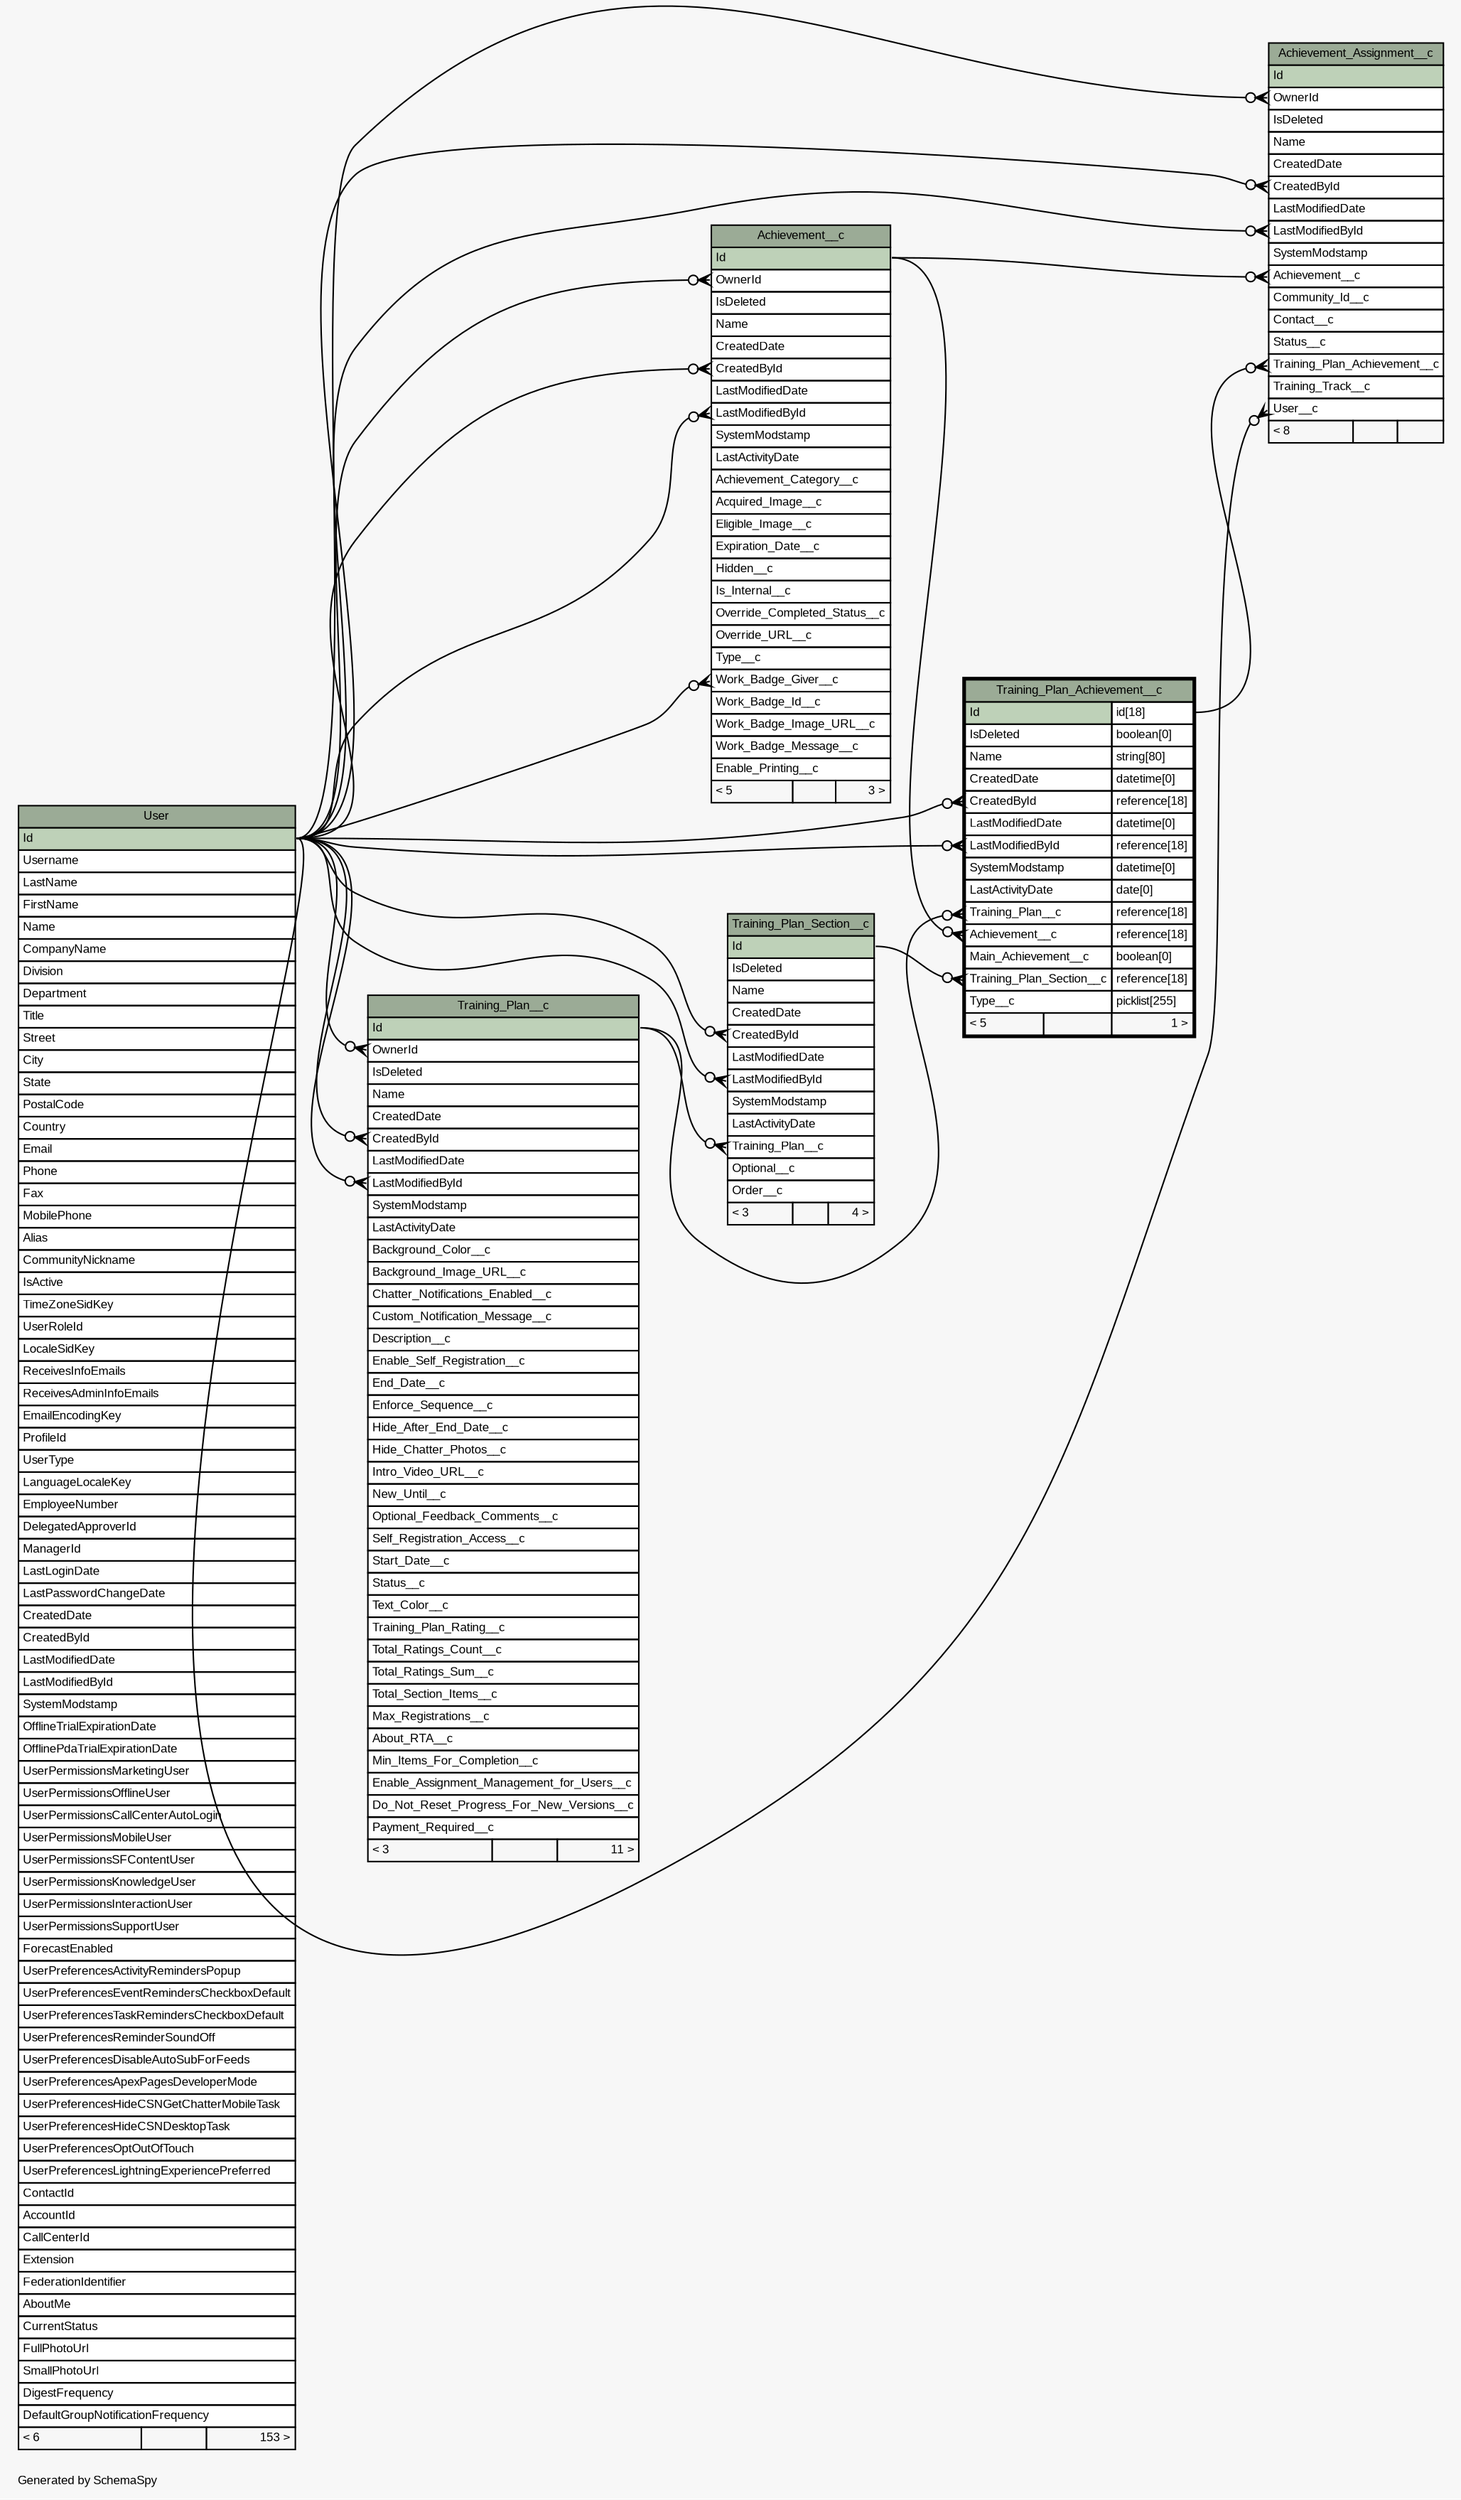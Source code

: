 // dot 2.36.0 on Mac OS X 10.10.3
// SchemaSpy rev 590
digraph "oneDegreeRelationshipsDiagram" {
  graph [
    rankdir="RL"
    bgcolor="#f7f7f7"
    label="\nGenerated by SchemaSpy"
    labeljust="l"
    nodesep="0.18"
    ranksep="0.46"
    fontname="Arial"
    fontsize="8"
  ];
  node [
    fontname="Arial"
    fontsize="8"
    shape="plaintext"
  ];
  edge [
    arrowsize="0.8"
  ];
  "Achievement__c":"CreatedById":w -> "User":"Id":e [arrowhead=none dir=back arrowtail=crowodot];
  "Achievement__c":"LastModifiedById":w -> "User":"Id":e [arrowhead=none dir=back arrowtail=crowodot];
  "Achievement__c":"OwnerId":w -> "User":"Id":e [arrowhead=none dir=back arrowtail=crowodot];
  "Achievement__c":"Work_Badge_Giver__c":w -> "User":"Id":e [arrowhead=none dir=back arrowtail=crowodot];
  "Achievement_Assignment__c":"Achievement__c":w -> "Achievement__c":"Id":e [arrowhead=none dir=back arrowtail=crowodot];
  "Achievement_Assignment__c":"CreatedById":w -> "User":"Id":e [arrowhead=none dir=back arrowtail=crowodot];
  "Achievement_Assignment__c":"LastModifiedById":w -> "User":"Id":e [arrowhead=none dir=back arrowtail=crowodot];
  "Achievement_Assignment__c":"OwnerId":w -> "User":"Id":e [arrowhead=none dir=back arrowtail=crowodot];
  "Achievement_Assignment__c":"Training_Plan_Achievement__c":w -> "Training_Plan_Achievement__c":"Id.type":e [arrowhead=none dir=back arrowtail=crowodot];
  "Achievement_Assignment__c":"User__c":w -> "User":"Id":e [arrowhead=none dir=back arrowtail=crowodot];
  "Training_Plan__c":"CreatedById":w -> "User":"Id":e [arrowhead=none dir=back arrowtail=crowodot];
  "Training_Plan__c":"LastModifiedById":w -> "User":"Id":e [arrowhead=none dir=back arrowtail=crowodot];
  "Training_Plan__c":"OwnerId":w -> "User":"Id":e [arrowhead=none dir=back arrowtail=crowodot];
  "Training_Plan_Achievement__c":"Achievement__c":w -> "Achievement__c":"Id":e [arrowhead=none dir=back arrowtail=crowodot];
  "Training_Plan_Achievement__c":"CreatedById":w -> "User":"Id":e [arrowhead=none dir=back arrowtail=crowodot];
  "Training_Plan_Achievement__c":"LastModifiedById":w -> "User":"Id":e [arrowhead=none dir=back arrowtail=crowodot];
  "Training_Plan_Achievement__c":"Training_Plan__c":w -> "Training_Plan__c":"Id":e [arrowhead=none dir=back arrowtail=crowodot];
  "Training_Plan_Achievement__c":"Training_Plan_Section__c":w -> "Training_Plan_Section__c":"Id":e [arrowhead=none dir=back arrowtail=crowodot];
  "Training_Plan_Section__c":"CreatedById":w -> "User":"Id":e [arrowhead=none dir=back arrowtail=crowodot];
  "Training_Plan_Section__c":"LastModifiedById":w -> "User":"Id":e [arrowhead=none dir=back arrowtail=crowodot];
  "Training_Plan_Section__c":"Training_Plan__c":w -> "Training_Plan__c":"Id":e [arrowhead=none dir=back arrowtail=crowodot];
  "Achievement__c" [
    label=<
    <TABLE BORDER="0" CELLBORDER="1" CELLSPACING="0" BGCOLOR="#ffffff">
      <TR><TD COLSPAN="3" BGCOLOR="#9bab96" ALIGN="CENTER">Achievement__c</TD></TR>
      <TR><TD PORT="Id" COLSPAN="3" BGCOLOR="#bed1b8" ALIGN="LEFT">Id</TD></TR>
      <TR><TD PORT="OwnerId" COLSPAN="3" ALIGN="LEFT">OwnerId</TD></TR>
      <TR><TD PORT="IsDeleted" COLSPAN="3" ALIGN="LEFT">IsDeleted</TD></TR>
      <TR><TD PORT="Name" COLSPAN="3" ALIGN="LEFT">Name</TD></TR>
      <TR><TD PORT="CreatedDate" COLSPAN="3" ALIGN="LEFT">CreatedDate</TD></TR>
      <TR><TD PORT="CreatedById" COLSPAN="3" ALIGN="LEFT">CreatedById</TD></TR>
      <TR><TD PORT="LastModifiedDate" COLSPAN="3" ALIGN="LEFT">LastModifiedDate</TD></TR>
      <TR><TD PORT="LastModifiedById" COLSPAN="3" ALIGN="LEFT">LastModifiedById</TD></TR>
      <TR><TD PORT="SystemModstamp" COLSPAN="3" ALIGN="LEFT">SystemModstamp</TD></TR>
      <TR><TD PORT="LastActivityDate" COLSPAN="3" ALIGN="LEFT">LastActivityDate</TD></TR>
      <TR><TD PORT="Achievement_Category__c" COLSPAN="3" ALIGN="LEFT">Achievement_Category__c</TD></TR>
      <TR><TD PORT="Acquired_Image__c" COLSPAN="3" ALIGN="LEFT">Acquired_Image__c</TD></TR>
      <TR><TD PORT="Eligible_Image__c" COLSPAN="3" ALIGN="LEFT">Eligible_Image__c</TD></TR>
      <TR><TD PORT="Expiration_Date__c" COLSPAN="3" ALIGN="LEFT">Expiration_Date__c</TD></TR>
      <TR><TD PORT="Hidden__c" COLSPAN="3" ALIGN="LEFT">Hidden__c</TD></TR>
      <TR><TD PORT="Is_Internal__c" COLSPAN="3" ALIGN="LEFT">Is_Internal__c</TD></TR>
      <TR><TD PORT="Override_Completed_Status__c" COLSPAN="3" ALIGN="LEFT">Override_Completed_Status__c</TD></TR>
      <TR><TD PORT="Override_URL__c" COLSPAN="3" ALIGN="LEFT">Override_URL__c</TD></TR>
      <TR><TD PORT="Type__c" COLSPAN="3" ALIGN="LEFT">Type__c</TD></TR>
      <TR><TD PORT="Work_Badge_Giver__c" COLSPAN="3" ALIGN="LEFT">Work_Badge_Giver__c</TD></TR>
      <TR><TD PORT="Work_Badge_Id__c" COLSPAN="3" ALIGN="LEFT">Work_Badge_Id__c</TD></TR>
      <TR><TD PORT="Work_Badge_Image_URL__c" COLSPAN="3" ALIGN="LEFT">Work_Badge_Image_URL__c</TD></TR>
      <TR><TD PORT="Work_Badge_Message__c" COLSPAN="3" ALIGN="LEFT">Work_Badge_Message__c</TD></TR>
      <TR><TD PORT="Enable_Printing__c" COLSPAN="3" ALIGN="LEFT">Enable_Printing__c</TD></TR>
      <TR><TD ALIGN="LEFT" BGCOLOR="#f7f7f7">&lt; 5</TD><TD ALIGN="RIGHT" BGCOLOR="#f7f7f7">  </TD><TD ALIGN="RIGHT" BGCOLOR="#f7f7f7">3 &gt;</TD></TR>
    </TABLE>>
    URL="Achievement__c.html"
    tooltip="Achievement__c"
  ];
  "Achievement_Assignment__c" [
    label=<
    <TABLE BORDER="0" CELLBORDER="1" CELLSPACING="0" BGCOLOR="#ffffff">
      <TR><TD COLSPAN="3" BGCOLOR="#9bab96" ALIGN="CENTER">Achievement_Assignment__c</TD></TR>
      <TR><TD PORT="Id" COLSPAN="3" BGCOLOR="#bed1b8" ALIGN="LEFT">Id</TD></TR>
      <TR><TD PORT="OwnerId" COLSPAN="3" ALIGN="LEFT">OwnerId</TD></TR>
      <TR><TD PORT="IsDeleted" COLSPAN="3" ALIGN="LEFT">IsDeleted</TD></TR>
      <TR><TD PORT="Name" COLSPAN="3" ALIGN="LEFT">Name</TD></TR>
      <TR><TD PORT="CreatedDate" COLSPAN="3" ALIGN="LEFT">CreatedDate</TD></TR>
      <TR><TD PORT="CreatedById" COLSPAN="3" ALIGN="LEFT">CreatedById</TD></TR>
      <TR><TD PORT="LastModifiedDate" COLSPAN="3" ALIGN="LEFT">LastModifiedDate</TD></TR>
      <TR><TD PORT="LastModifiedById" COLSPAN="3" ALIGN="LEFT">LastModifiedById</TD></TR>
      <TR><TD PORT="SystemModstamp" COLSPAN="3" ALIGN="LEFT">SystemModstamp</TD></TR>
      <TR><TD PORT="Achievement__c" COLSPAN="3" ALIGN="LEFT">Achievement__c</TD></TR>
      <TR><TD PORT="Community_Id__c" COLSPAN="3" ALIGN="LEFT">Community_Id__c</TD></TR>
      <TR><TD PORT="Contact__c" COLSPAN="3" ALIGN="LEFT">Contact__c</TD></TR>
      <TR><TD PORT="Status__c" COLSPAN="3" ALIGN="LEFT">Status__c</TD></TR>
      <TR><TD PORT="Training_Plan_Achievement__c" COLSPAN="3" ALIGN="LEFT">Training_Plan_Achievement__c</TD></TR>
      <TR><TD PORT="Training_Track__c" COLSPAN="3" ALIGN="LEFT">Training_Track__c</TD></TR>
      <TR><TD PORT="User__c" COLSPAN="3" ALIGN="LEFT">User__c</TD></TR>
      <TR><TD ALIGN="LEFT" BGCOLOR="#f7f7f7">&lt; 8</TD><TD ALIGN="RIGHT" BGCOLOR="#f7f7f7">  </TD><TD ALIGN="RIGHT" BGCOLOR="#f7f7f7">  </TD></TR>
    </TABLE>>
    URL="Achievement_Assignment__c.html"
    tooltip="Achievement_Assignment__c"
  ];
  "Training_Plan__c" [
    label=<
    <TABLE BORDER="0" CELLBORDER="1" CELLSPACING="0" BGCOLOR="#ffffff">
      <TR><TD COLSPAN="3" BGCOLOR="#9bab96" ALIGN="CENTER">Training_Plan__c</TD></TR>
      <TR><TD PORT="Id" COLSPAN="3" BGCOLOR="#bed1b8" ALIGN="LEFT">Id</TD></TR>
      <TR><TD PORT="OwnerId" COLSPAN="3" ALIGN="LEFT">OwnerId</TD></TR>
      <TR><TD PORT="IsDeleted" COLSPAN="3" ALIGN="LEFT">IsDeleted</TD></TR>
      <TR><TD PORT="Name" COLSPAN="3" ALIGN="LEFT">Name</TD></TR>
      <TR><TD PORT="CreatedDate" COLSPAN="3" ALIGN="LEFT">CreatedDate</TD></TR>
      <TR><TD PORT="CreatedById" COLSPAN="3" ALIGN="LEFT">CreatedById</TD></TR>
      <TR><TD PORT="LastModifiedDate" COLSPAN="3" ALIGN="LEFT">LastModifiedDate</TD></TR>
      <TR><TD PORT="LastModifiedById" COLSPAN="3" ALIGN="LEFT">LastModifiedById</TD></TR>
      <TR><TD PORT="SystemModstamp" COLSPAN="3" ALIGN="LEFT">SystemModstamp</TD></TR>
      <TR><TD PORT="LastActivityDate" COLSPAN="3" ALIGN="LEFT">LastActivityDate</TD></TR>
      <TR><TD PORT="Background_Color__c" COLSPAN="3" ALIGN="LEFT">Background_Color__c</TD></TR>
      <TR><TD PORT="Background_Image_URL__c" COLSPAN="3" ALIGN="LEFT">Background_Image_URL__c</TD></TR>
      <TR><TD PORT="Chatter_Notifications_Enabled__c" COLSPAN="3" ALIGN="LEFT">Chatter_Notifications_Enabled__c</TD></TR>
      <TR><TD PORT="Custom_Notification_Message__c" COLSPAN="3" ALIGN="LEFT">Custom_Notification_Message__c</TD></TR>
      <TR><TD PORT="Description__c" COLSPAN="3" ALIGN="LEFT">Description__c</TD></TR>
      <TR><TD PORT="Enable_Self_Registration__c" COLSPAN="3" ALIGN="LEFT">Enable_Self_Registration__c</TD></TR>
      <TR><TD PORT="End_Date__c" COLSPAN="3" ALIGN="LEFT">End_Date__c</TD></TR>
      <TR><TD PORT="Enforce_Sequence__c" COLSPAN="3" ALIGN="LEFT">Enforce_Sequence__c</TD></TR>
      <TR><TD PORT="Hide_After_End_Date__c" COLSPAN="3" ALIGN="LEFT">Hide_After_End_Date__c</TD></TR>
      <TR><TD PORT="Hide_Chatter_Photos__c" COLSPAN="3" ALIGN="LEFT">Hide_Chatter_Photos__c</TD></TR>
      <TR><TD PORT="Intro_Video_URL__c" COLSPAN="3" ALIGN="LEFT">Intro_Video_URL__c</TD></TR>
      <TR><TD PORT="New_Until__c" COLSPAN="3" ALIGN="LEFT">New_Until__c</TD></TR>
      <TR><TD PORT="Optional_Feedback_Comments__c" COLSPAN="3" ALIGN="LEFT">Optional_Feedback_Comments__c</TD></TR>
      <TR><TD PORT="Self_Registration_Access__c" COLSPAN="3" ALIGN="LEFT">Self_Registration_Access__c</TD></TR>
      <TR><TD PORT="Start_Date__c" COLSPAN="3" ALIGN="LEFT">Start_Date__c</TD></TR>
      <TR><TD PORT="Status__c" COLSPAN="3" ALIGN="LEFT">Status__c</TD></TR>
      <TR><TD PORT="Text_Color__c" COLSPAN="3" ALIGN="LEFT">Text_Color__c</TD></TR>
      <TR><TD PORT="Training_Plan_Rating__c" COLSPAN="3" ALIGN="LEFT">Training_Plan_Rating__c</TD></TR>
      <TR><TD PORT="Total_Ratings_Count__c" COLSPAN="3" ALIGN="LEFT">Total_Ratings_Count__c</TD></TR>
      <TR><TD PORT="Total_Ratings_Sum__c" COLSPAN="3" ALIGN="LEFT">Total_Ratings_Sum__c</TD></TR>
      <TR><TD PORT="Total_Section_Items__c" COLSPAN="3" ALIGN="LEFT">Total_Section_Items__c</TD></TR>
      <TR><TD PORT="Max_Registrations__c" COLSPAN="3" ALIGN="LEFT">Max_Registrations__c</TD></TR>
      <TR><TD PORT="About_RTA__c" COLSPAN="3" ALIGN="LEFT">About_RTA__c</TD></TR>
      <TR><TD PORT="Min_Items_For_Completion__c" COLSPAN="3" ALIGN="LEFT">Min_Items_For_Completion__c</TD></TR>
      <TR><TD PORT="Enable_Assignment_Management_for_Users__c" COLSPAN="3" ALIGN="LEFT">Enable_Assignment_Management_for_Users__c</TD></TR>
      <TR><TD PORT="Do_Not_Reset_Progress_For_New_Versions__c" COLSPAN="3" ALIGN="LEFT">Do_Not_Reset_Progress_For_New_Versions__c</TD></TR>
      <TR><TD PORT="Payment_Required__c" COLSPAN="3" ALIGN="LEFT">Payment_Required__c</TD></TR>
      <TR><TD ALIGN="LEFT" BGCOLOR="#f7f7f7">&lt; 3</TD><TD ALIGN="RIGHT" BGCOLOR="#f7f7f7">  </TD><TD ALIGN="RIGHT" BGCOLOR="#f7f7f7">11 &gt;</TD></TR>
    </TABLE>>
    URL="Training_Plan__c.html"
    tooltip="Training_Plan__c"
  ];
  "Training_Plan_Achievement__c" [
    label=<
    <TABLE BORDER="2" CELLBORDER="1" CELLSPACING="0" BGCOLOR="#ffffff">
      <TR><TD COLSPAN="3" BGCOLOR="#9bab96" ALIGN="CENTER">Training_Plan_Achievement__c</TD></TR>
      <TR><TD PORT="Id" COLSPAN="2" BGCOLOR="#bed1b8" ALIGN="LEFT">Id</TD><TD PORT="Id.type" ALIGN="LEFT">id[18]</TD></TR>
      <TR><TD PORT="IsDeleted" COLSPAN="2" ALIGN="LEFT">IsDeleted</TD><TD PORT="IsDeleted.type" ALIGN="LEFT">boolean[0]</TD></TR>
      <TR><TD PORT="Name" COLSPAN="2" ALIGN="LEFT">Name</TD><TD PORT="Name.type" ALIGN="LEFT">string[80]</TD></TR>
      <TR><TD PORT="CreatedDate" COLSPAN="2" ALIGN="LEFT">CreatedDate</TD><TD PORT="CreatedDate.type" ALIGN="LEFT">datetime[0]</TD></TR>
      <TR><TD PORT="CreatedById" COLSPAN="2" ALIGN="LEFT">CreatedById</TD><TD PORT="CreatedById.type" ALIGN="LEFT">reference[18]</TD></TR>
      <TR><TD PORT="LastModifiedDate" COLSPAN="2" ALIGN="LEFT">LastModifiedDate</TD><TD PORT="LastModifiedDate.type" ALIGN="LEFT">datetime[0]</TD></TR>
      <TR><TD PORT="LastModifiedById" COLSPAN="2" ALIGN="LEFT">LastModifiedById</TD><TD PORT="LastModifiedById.type" ALIGN="LEFT">reference[18]</TD></TR>
      <TR><TD PORT="SystemModstamp" COLSPAN="2" ALIGN="LEFT">SystemModstamp</TD><TD PORT="SystemModstamp.type" ALIGN="LEFT">datetime[0]</TD></TR>
      <TR><TD PORT="LastActivityDate" COLSPAN="2" ALIGN="LEFT">LastActivityDate</TD><TD PORT="LastActivityDate.type" ALIGN="LEFT">date[0]</TD></TR>
      <TR><TD PORT="Training_Plan__c" COLSPAN="2" ALIGN="LEFT">Training_Plan__c</TD><TD PORT="Training_Plan__c.type" ALIGN="LEFT">reference[18]</TD></TR>
      <TR><TD PORT="Achievement__c" COLSPAN="2" ALIGN="LEFT">Achievement__c</TD><TD PORT="Achievement__c.type" ALIGN="LEFT">reference[18]</TD></TR>
      <TR><TD PORT="Main_Achievement__c" COLSPAN="2" ALIGN="LEFT">Main_Achievement__c</TD><TD PORT="Main_Achievement__c.type" ALIGN="LEFT">boolean[0]</TD></TR>
      <TR><TD PORT="Training_Plan_Section__c" COLSPAN="2" ALIGN="LEFT">Training_Plan_Section__c</TD><TD PORT="Training_Plan_Section__c.type" ALIGN="LEFT">reference[18]</TD></TR>
      <TR><TD PORT="Type__c" COLSPAN="2" ALIGN="LEFT">Type__c</TD><TD PORT="Type__c.type" ALIGN="LEFT">picklist[255]</TD></TR>
      <TR><TD ALIGN="LEFT" BGCOLOR="#f7f7f7">&lt; 5</TD><TD ALIGN="RIGHT" BGCOLOR="#f7f7f7">  </TD><TD ALIGN="RIGHT" BGCOLOR="#f7f7f7">1 &gt;</TD></TR>
    </TABLE>>
    URL="Training_Plan_Achievement__c.html"
    tooltip="Training_Plan_Achievement__c"
  ];
  "Training_Plan_Section__c" [
    label=<
    <TABLE BORDER="0" CELLBORDER="1" CELLSPACING="0" BGCOLOR="#ffffff">
      <TR><TD COLSPAN="3" BGCOLOR="#9bab96" ALIGN="CENTER">Training_Plan_Section__c</TD></TR>
      <TR><TD PORT="Id" COLSPAN="3" BGCOLOR="#bed1b8" ALIGN="LEFT">Id</TD></TR>
      <TR><TD PORT="IsDeleted" COLSPAN="3" ALIGN="LEFT">IsDeleted</TD></TR>
      <TR><TD PORT="Name" COLSPAN="3" ALIGN="LEFT">Name</TD></TR>
      <TR><TD PORT="CreatedDate" COLSPAN="3" ALIGN="LEFT">CreatedDate</TD></TR>
      <TR><TD PORT="CreatedById" COLSPAN="3" ALIGN="LEFT">CreatedById</TD></TR>
      <TR><TD PORT="LastModifiedDate" COLSPAN="3" ALIGN="LEFT">LastModifiedDate</TD></TR>
      <TR><TD PORT="LastModifiedById" COLSPAN="3" ALIGN="LEFT">LastModifiedById</TD></TR>
      <TR><TD PORT="SystemModstamp" COLSPAN="3" ALIGN="LEFT">SystemModstamp</TD></TR>
      <TR><TD PORT="LastActivityDate" COLSPAN="3" ALIGN="LEFT">LastActivityDate</TD></TR>
      <TR><TD PORT="Training_Plan__c" COLSPAN="3" ALIGN="LEFT">Training_Plan__c</TD></TR>
      <TR><TD PORT="Optional__c" COLSPAN="3" ALIGN="LEFT">Optional__c</TD></TR>
      <TR><TD PORT="Order__c" COLSPAN="3" ALIGN="LEFT">Order__c</TD></TR>
      <TR><TD ALIGN="LEFT" BGCOLOR="#f7f7f7">&lt; 3</TD><TD ALIGN="RIGHT" BGCOLOR="#f7f7f7">  </TD><TD ALIGN="RIGHT" BGCOLOR="#f7f7f7">4 &gt;</TD></TR>
    </TABLE>>
    URL="Training_Plan_Section__c.html"
    tooltip="Training_Plan_Section__c"
  ];
  "User" [
    label=<
    <TABLE BORDER="0" CELLBORDER="1" CELLSPACING="0" BGCOLOR="#ffffff">
      <TR><TD COLSPAN="3" BGCOLOR="#9bab96" ALIGN="CENTER">User</TD></TR>
      <TR><TD PORT="Id" COLSPAN="3" BGCOLOR="#bed1b8" ALIGN="LEFT">Id</TD></TR>
      <TR><TD PORT="Username" COLSPAN="3" ALIGN="LEFT">Username</TD></TR>
      <TR><TD PORT="LastName" COLSPAN="3" ALIGN="LEFT">LastName</TD></TR>
      <TR><TD PORT="FirstName" COLSPAN="3" ALIGN="LEFT">FirstName</TD></TR>
      <TR><TD PORT="Name" COLSPAN="3" ALIGN="LEFT">Name</TD></TR>
      <TR><TD PORT="CompanyName" COLSPAN="3" ALIGN="LEFT">CompanyName</TD></TR>
      <TR><TD PORT="Division" COLSPAN="3" ALIGN="LEFT">Division</TD></TR>
      <TR><TD PORT="Department" COLSPAN="3" ALIGN="LEFT">Department</TD></TR>
      <TR><TD PORT="Title" COLSPAN="3" ALIGN="LEFT">Title</TD></TR>
      <TR><TD PORT="Street" COLSPAN="3" ALIGN="LEFT">Street</TD></TR>
      <TR><TD PORT="City" COLSPAN="3" ALIGN="LEFT">City</TD></TR>
      <TR><TD PORT="State" COLSPAN="3" ALIGN="LEFT">State</TD></TR>
      <TR><TD PORT="PostalCode" COLSPAN="3" ALIGN="LEFT">PostalCode</TD></TR>
      <TR><TD PORT="Country" COLSPAN="3" ALIGN="LEFT">Country</TD></TR>
      <TR><TD PORT="Email" COLSPAN="3" ALIGN="LEFT">Email</TD></TR>
      <TR><TD PORT="Phone" COLSPAN="3" ALIGN="LEFT">Phone</TD></TR>
      <TR><TD PORT="Fax" COLSPAN="3" ALIGN="LEFT">Fax</TD></TR>
      <TR><TD PORT="MobilePhone" COLSPAN="3" ALIGN="LEFT">MobilePhone</TD></TR>
      <TR><TD PORT="Alias" COLSPAN="3" ALIGN="LEFT">Alias</TD></TR>
      <TR><TD PORT="CommunityNickname" COLSPAN="3" ALIGN="LEFT">CommunityNickname</TD></TR>
      <TR><TD PORT="IsActive" COLSPAN="3" ALIGN="LEFT">IsActive</TD></TR>
      <TR><TD PORT="TimeZoneSidKey" COLSPAN="3" ALIGN="LEFT">TimeZoneSidKey</TD></TR>
      <TR><TD PORT="UserRoleId" COLSPAN="3" ALIGN="LEFT">UserRoleId</TD></TR>
      <TR><TD PORT="LocaleSidKey" COLSPAN="3" ALIGN="LEFT">LocaleSidKey</TD></TR>
      <TR><TD PORT="ReceivesInfoEmails" COLSPAN="3" ALIGN="LEFT">ReceivesInfoEmails</TD></TR>
      <TR><TD PORT="ReceivesAdminInfoEmails" COLSPAN="3" ALIGN="LEFT">ReceivesAdminInfoEmails</TD></TR>
      <TR><TD PORT="EmailEncodingKey" COLSPAN="3" ALIGN="LEFT">EmailEncodingKey</TD></TR>
      <TR><TD PORT="ProfileId" COLSPAN="3" ALIGN="LEFT">ProfileId</TD></TR>
      <TR><TD PORT="UserType" COLSPAN="3" ALIGN="LEFT">UserType</TD></TR>
      <TR><TD PORT="LanguageLocaleKey" COLSPAN="3" ALIGN="LEFT">LanguageLocaleKey</TD></TR>
      <TR><TD PORT="EmployeeNumber" COLSPAN="3" ALIGN="LEFT">EmployeeNumber</TD></TR>
      <TR><TD PORT="DelegatedApproverId" COLSPAN="3" ALIGN="LEFT">DelegatedApproverId</TD></TR>
      <TR><TD PORT="ManagerId" COLSPAN="3" ALIGN="LEFT">ManagerId</TD></TR>
      <TR><TD PORT="LastLoginDate" COLSPAN="3" ALIGN="LEFT">LastLoginDate</TD></TR>
      <TR><TD PORT="LastPasswordChangeDate" COLSPAN="3" ALIGN="LEFT">LastPasswordChangeDate</TD></TR>
      <TR><TD PORT="CreatedDate" COLSPAN="3" ALIGN="LEFT">CreatedDate</TD></TR>
      <TR><TD PORT="CreatedById" COLSPAN="3" ALIGN="LEFT">CreatedById</TD></TR>
      <TR><TD PORT="LastModifiedDate" COLSPAN="3" ALIGN="LEFT">LastModifiedDate</TD></TR>
      <TR><TD PORT="LastModifiedById" COLSPAN="3" ALIGN="LEFT">LastModifiedById</TD></TR>
      <TR><TD PORT="SystemModstamp" COLSPAN="3" ALIGN="LEFT">SystemModstamp</TD></TR>
      <TR><TD PORT="OfflineTrialExpirationDate" COLSPAN="3" ALIGN="LEFT">OfflineTrialExpirationDate</TD></TR>
      <TR><TD PORT="OfflinePdaTrialExpirationDate" COLSPAN="3" ALIGN="LEFT">OfflinePdaTrialExpirationDate</TD></TR>
      <TR><TD PORT="UserPermissionsMarketingUser" COLSPAN="3" ALIGN="LEFT">UserPermissionsMarketingUser</TD></TR>
      <TR><TD PORT="UserPermissionsOfflineUser" COLSPAN="3" ALIGN="LEFT">UserPermissionsOfflineUser</TD></TR>
      <TR><TD PORT="UserPermissionsCallCenterAutoLogin" COLSPAN="3" ALIGN="LEFT">UserPermissionsCallCenterAutoLogin</TD></TR>
      <TR><TD PORT="UserPermissionsMobileUser" COLSPAN="3" ALIGN="LEFT">UserPermissionsMobileUser</TD></TR>
      <TR><TD PORT="UserPermissionsSFContentUser" COLSPAN="3" ALIGN="LEFT">UserPermissionsSFContentUser</TD></TR>
      <TR><TD PORT="UserPermissionsKnowledgeUser" COLSPAN="3" ALIGN="LEFT">UserPermissionsKnowledgeUser</TD></TR>
      <TR><TD PORT="UserPermissionsInteractionUser" COLSPAN="3" ALIGN="LEFT">UserPermissionsInteractionUser</TD></TR>
      <TR><TD PORT="UserPermissionsSupportUser" COLSPAN="3" ALIGN="LEFT">UserPermissionsSupportUser</TD></TR>
      <TR><TD PORT="ForecastEnabled" COLSPAN="3" ALIGN="LEFT">ForecastEnabled</TD></TR>
      <TR><TD PORT="UserPreferencesActivityRemindersPopup" COLSPAN="3" ALIGN="LEFT">UserPreferencesActivityRemindersPopup</TD></TR>
      <TR><TD PORT="UserPreferencesEventRemindersCheckboxDefault" COLSPAN="3" ALIGN="LEFT">UserPreferencesEventRemindersCheckboxDefault</TD></TR>
      <TR><TD PORT="UserPreferencesTaskRemindersCheckboxDefault" COLSPAN="3" ALIGN="LEFT">UserPreferencesTaskRemindersCheckboxDefault</TD></TR>
      <TR><TD PORT="UserPreferencesReminderSoundOff" COLSPAN="3" ALIGN="LEFT">UserPreferencesReminderSoundOff</TD></TR>
      <TR><TD PORT="UserPreferencesDisableAutoSubForFeeds" COLSPAN="3" ALIGN="LEFT">UserPreferencesDisableAutoSubForFeeds</TD></TR>
      <TR><TD PORT="UserPreferencesApexPagesDeveloperMode" COLSPAN="3" ALIGN="LEFT">UserPreferencesApexPagesDeveloperMode</TD></TR>
      <TR><TD PORT="UserPreferencesHideCSNGetChatterMobileTask" COLSPAN="3" ALIGN="LEFT">UserPreferencesHideCSNGetChatterMobileTask</TD></TR>
      <TR><TD PORT="UserPreferencesHideCSNDesktopTask" COLSPAN="3" ALIGN="LEFT">UserPreferencesHideCSNDesktopTask</TD></TR>
      <TR><TD PORT="UserPreferencesOptOutOfTouch" COLSPAN="3" ALIGN="LEFT">UserPreferencesOptOutOfTouch</TD></TR>
      <TR><TD PORT="UserPreferencesLightningExperiencePreferred" COLSPAN="3" ALIGN="LEFT">UserPreferencesLightningExperiencePreferred</TD></TR>
      <TR><TD PORT="ContactId" COLSPAN="3" ALIGN="LEFT">ContactId</TD></TR>
      <TR><TD PORT="AccountId" COLSPAN="3" ALIGN="LEFT">AccountId</TD></TR>
      <TR><TD PORT="CallCenterId" COLSPAN="3" ALIGN="LEFT">CallCenterId</TD></TR>
      <TR><TD PORT="Extension" COLSPAN="3" ALIGN="LEFT">Extension</TD></TR>
      <TR><TD PORT="FederationIdentifier" COLSPAN="3" ALIGN="LEFT">FederationIdentifier</TD></TR>
      <TR><TD PORT="AboutMe" COLSPAN="3" ALIGN="LEFT">AboutMe</TD></TR>
      <TR><TD PORT="CurrentStatus" COLSPAN="3" ALIGN="LEFT">CurrentStatus</TD></TR>
      <TR><TD PORT="FullPhotoUrl" COLSPAN="3" ALIGN="LEFT">FullPhotoUrl</TD></TR>
      <TR><TD PORT="SmallPhotoUrl" COLSPAN="3" ALIGN="LEFT">SmallPhotoUrl</TD></TR>
      <TR><TD PORT="DigestFrequency" COLSPAN="3" ALIGN="LEFT">DigestFrequency</TD></TR>
      <TR><TD PORT="DefaultGroupNotificationFrequency" COLSPAN="3" ALIGN="LEFT">DefaultGroupNotificationFrequency</TD></TR>
      <TR><TD ALIGN="LEFT" BGCOLOR="#f7f7f7">&lt; 6</TD><TD ALIGN="RIGHT" BGCOLOR="#f7f7f7">  </TD><TD ALIGN="RIGHT" BGCOLOR="#f7f7f7">153 &gt;</TD></TR>
    </TABLE>>
    URL="User.html"
    tooltip="User"
  ];
}
